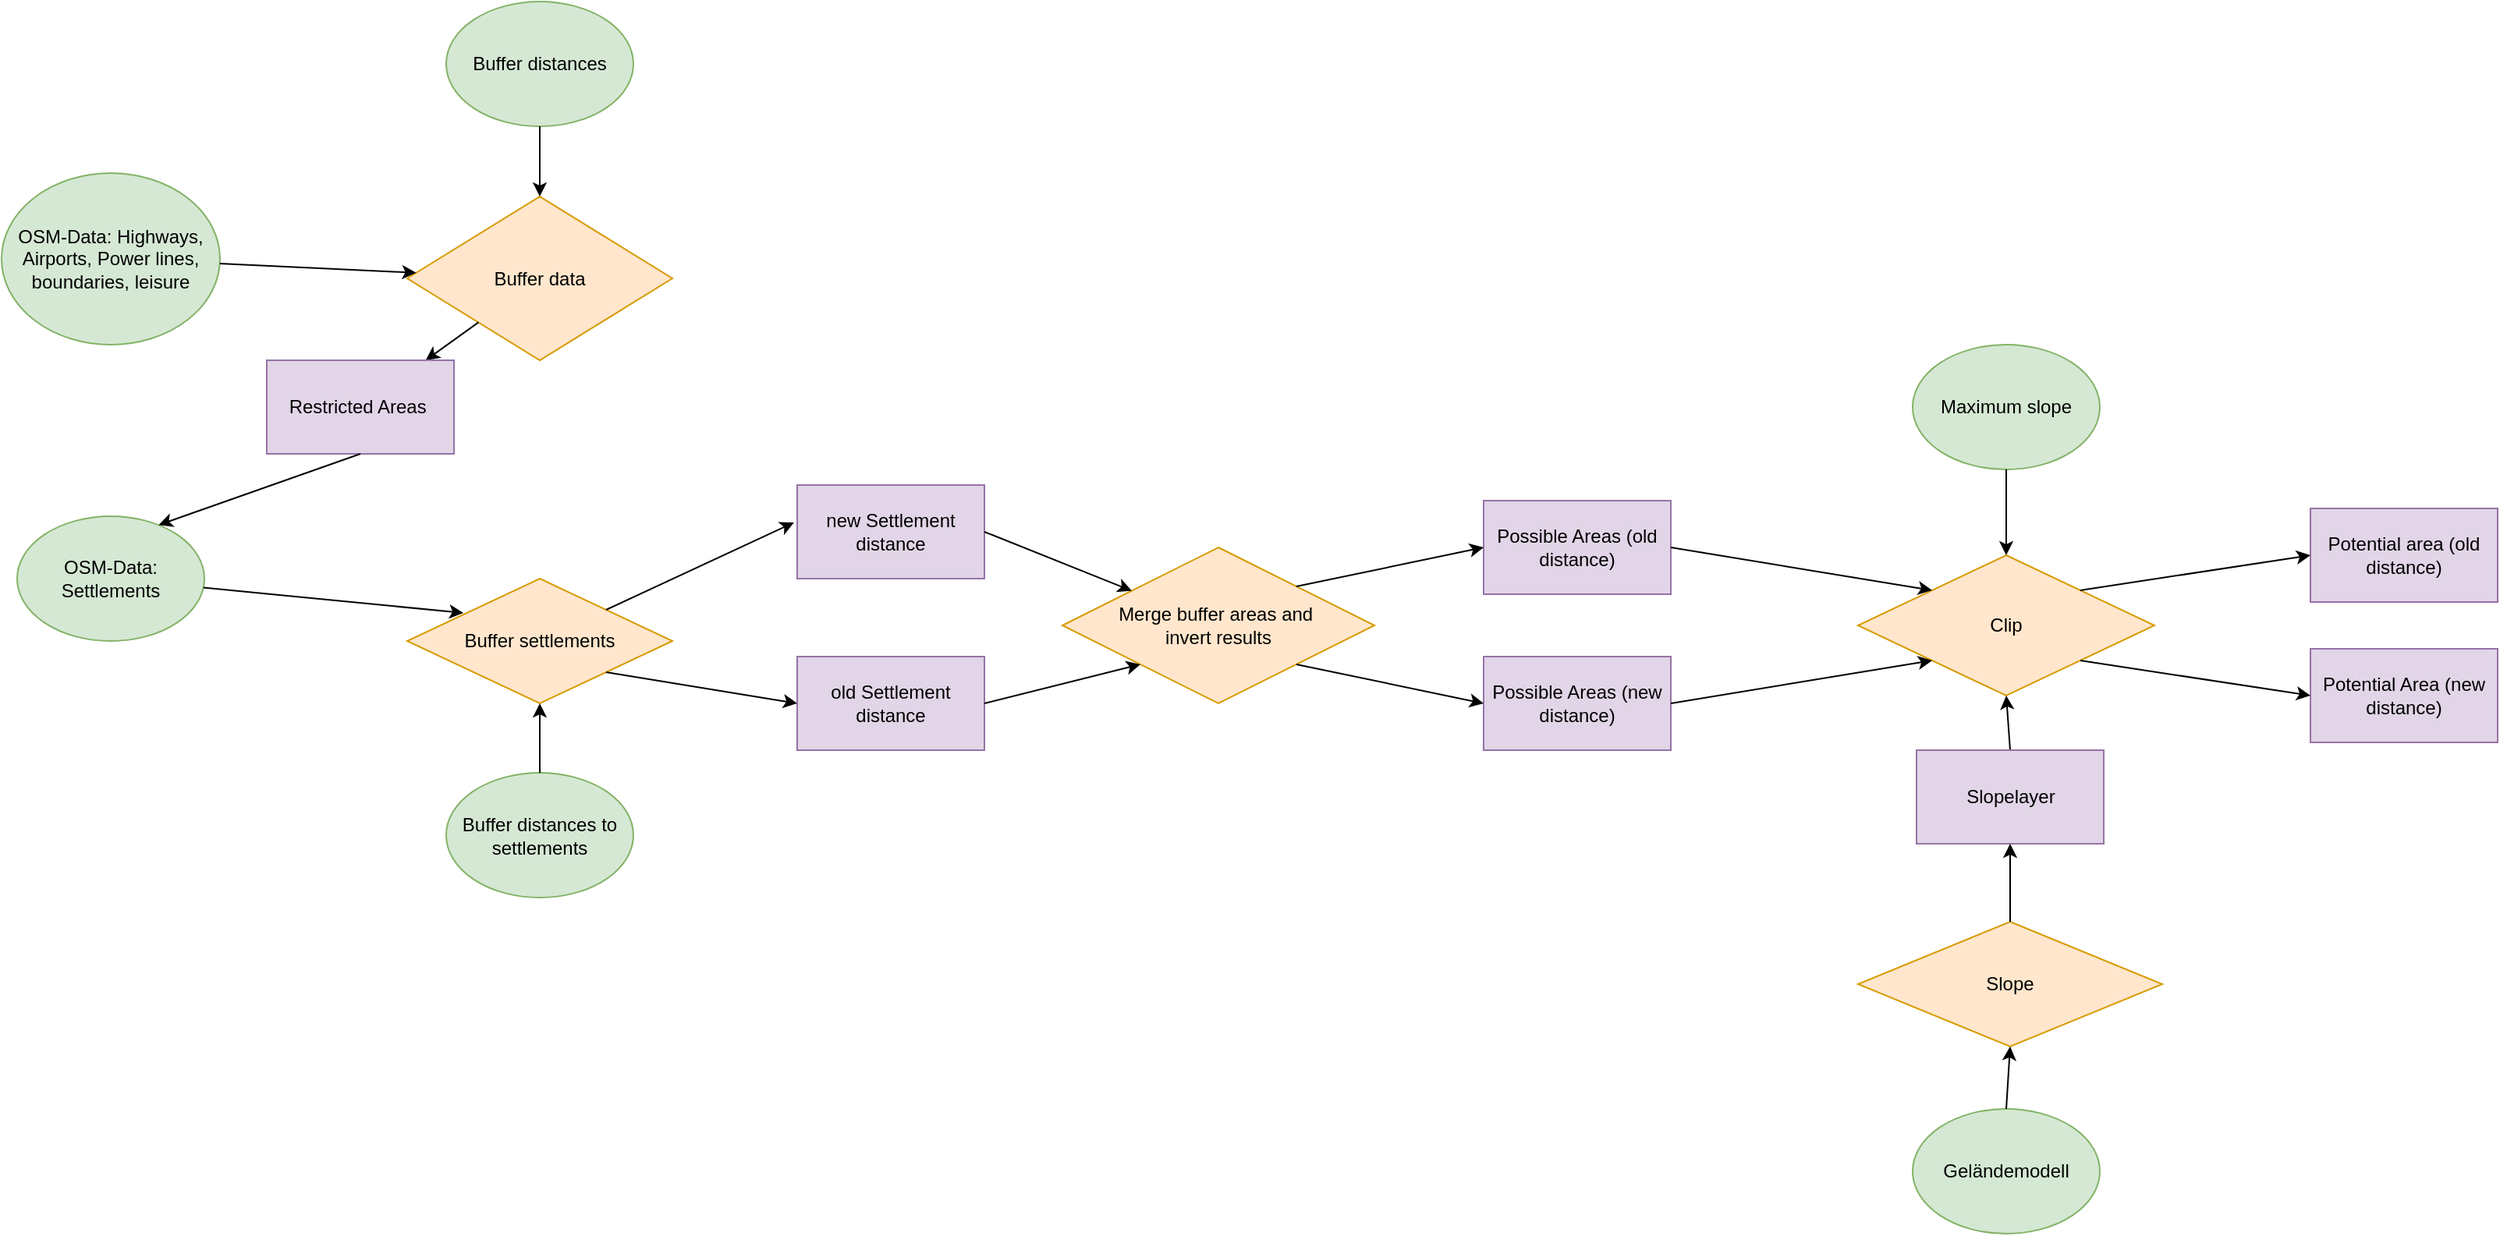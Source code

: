 <mxfile type="device" version="12.3.9" pages="1"><diagram id="vU-wdXwZf3un0JegRpNA" name="Page-1"><mxGraphModel grid="1" dx="1021" dy="565" gridSize="10" guides="1" tooltips="1" connect="1" arrows="1" fold="1" page="1" pageScale="1" pageWidth="827" pageHeight="1169" math="0" shadow="0"><root><mxCell id="0"/><mxCell id="1" parent="0"/><mxCell id="dwNimlDzj8qsEboErn55-1" value="Geländemodell" parent="1" style="ellipse;whiteSpace=wrap;html=1;fillColor=#d5e8d4;strokeColor=#82b366;" vertex="1"><mxGeometry as="geometry" x="1235" y="720" width="120" height="80"/></mxCell><mxCell id="dwNimlDzj8qsEboErn55-2" value="OSM-Data: Highways, Airports, Power lines, boundaries, leisure" parent="1" style="ellipse;whiteSpace=wrap;html=1;fillColor=#d5e8d4;strokeColor=#82b366;" vertex="1"><mxGeometry as="geometry" x="10" y="120" width="140" height="110"/></mxCell><mxCell id="dwNimlDzj8qsEboErn55-3" value="OSM-Data: Settlements" parent="1" style="ellipse;whiteSpace=wrap;html=1;fillColor=#d5e8d4;strokeColor=#82b366;" vertex="1"><mxGeometry as="geometry" x="20" y="340" width="120" height="80"/></mxCell><mxCell id="dwNimlDzj8qsEboErn55-4" value="Buffer distances" parent="1" style="ellipse;whiteSpace=wrap;html=1;fillColor=#d5e8d4;strokeColor=#82b366;" vertex="1"><mxGeometry as="geometry" x="295" y="10" width="120" height="80"/></mxCell><mxCell id="dwNimlDzj8qsEboErn55-6" value="Buffer data" parent="1" style="rhombus;whiteSpace=wrap;html=1;fillColor=#ffe6cc;strokeColor=#d79b00;" vertex="1"><mxGeometry as="geometry" x="270" y="135" width="170" height="105"/></mxCell><mxCell id="dwNimlDzj8qsEboErn55-7" value="" parent="1" style="endArrow=classic;html=1;" edge="1" source="dwNimlDzj8qsEboErn55-2" target="dwNimlDzj8qsEboErn55-6"><mxGeometry as="geometry" width="50" height="50" relative="1"><mxPoint as="sourcePoint" x="10" y="500"/><mxPoint as="targetPoint" x="60" y="450"/></mxGeometry></mxCell><mxCell id="dwNimlDzj8qsEboErn55-8" value="" parent="1" style="endArrow=classic;html=1;" edge="1" source="dwNimlDzj8qsEboErn55-4" target="dwNimlDzj8qsEboErn55-6"><mxGeometry as="geometry" width="50" height="50" relative="1"><mxPoint as="sourcePoint" x="10" y="500"/><mxPoint as="targetPoint" x="60" y="450"/></mxGeometry></mxCell><mxCell id="dwNimlDzj8qsEboErn55-9" value="Buffer distances to settlements" parent="1" style="ellipse;whiteSpace=wrap;html=1;fillColor=#d5e8d4;strokeColor=#82b366;" vertex="1"><mxGeometry as="geometry" x="295" y="504.5" width="120" height="80"/></mxCell><mxCell id="dwNimlDzj8qsEboErn55-10" value="Buffer settlements" parent="1" style="rhombus;whiteSpace=wrap;html=1;fillColor=#ffe6cc;strokeColor=#d79b00;" vertex="1"><mxGeometry as="geometry" x="270" y="380" width="170" height="80"/></mxCell><mxCell id="dwNimlDzj8qsEboErn55-11" value="" parent="1" style="endArrow=classic;html=1;entryX=0.212;entryY=0.275;entryDx=0;entryDy=0;entryPerimeter=0;" edge="1" source="dwNimlDzj8qsEboErn55-3" target="dwNimlDzj8qsEboErn55-10"><mxGeometry as="geometry" width="50" height="50" relative="1"><mxPoint as="sourcePoint" x="10" y="580"/><mxPoint as="targetPoint" x="60" y="530"/></mxGeometry></mxCell><mxCell id="dwNimlDzj8qsEboErn55-12" value="" parent="1" style="endArrow=classic;html=1;entryX=0.5;entryY=1;entryDx=0;entryDy=0;" edge="1" source="dwNimlDzj8qsEboErn55-9" target="dwNimlDzj8qsEboErn55-10"><mxGeometry as="geometry" width="50" height="50" relative="1"><mxPoint as="sourcePoint" x="10" y="580"/><mxPoint as="targetPoint" x="270" y="420"/></mxGeometry></mxCell><mxCell id="dwNimlDzj8qsEboErn55-13" value="Merge buffer areas and&amp;nbsp;&lt;br&gt;invert results" parent="1" style="rhombus;whiteSpace=wrap;html=1;fillColor=#ffe6cc;strokeColor=#d79b00;" vertex="1"><mxGeometry as="geometry" x="690" y="360" width="200" height="100"/></mxCell><mxCell id="dwNimlDzj8qsEboErn55-14" value="" parent="1" style="endArrow=classic;html=1;" edge="1" source="dwNimlDzj8qsEboErn55-6" target="dwNimlDzj8qsEboErn55-18"><mxGeometry as="geometry" width="50" height="50" relative="1"><mxPoint as="sourcePoint" x="10" y="580"/><mxPoint as="targetPoint" x="60" y="530"/></mxGeometry></mxCell><mxCell id="dwNimlDzj8qsEboErn55-15" value="" parent="1" style="endArrow=classic;html=1;exitX=1;exitY=0;exitDx=0;exitDy=0;entryX=-0.017;entryY=0.4;entryDx=0;entryDy=0;entryPerimeter=0;" edge="1" source="dwNimlDzj8qsEboErn55-10" target="dwNimlDzj8qsEboErn55-19"><mxGeometry as="geometry" width="50" height="50" relative="1"><mxPoint as="sourcePoint" x="10" y="580"/><mxPoint as="targetPoint" x="60" y="530"/></mxGeometry></mxCell><mxCell id="dwNimlDzj8qsEboErn55-18" value="Restricted Areas&amp;nbsp;" parent="1" style="rounded=0;whiteSpace=wrap;html=1;fillColor=#e1d5e7;strokeColor=#9673a6;" vertex="1"><mxGeometry as="geometry" x="180" y="240" width="120" height="60"/></mxCell><mxCell id="dwNimlDzj8qsEboErn55-19" value="new Settlement distance" parent="1" style="rounded=0;whiteSpace=wrap;html=1;fillColor=#e1d5e7;strokeColor=#9673a6;" vertex="1"><mxGeometry as="geometry" x="520" y="320" width="120" height="60"/></mxCell><mxCell id="dwNimlDzj8qsEboErn55-20" value="old Settlement distance" parent="1" style="rounded=0;whiteSpace=wrap;html=1;fillColor=#e1d5e7;strokeColor=#9673a6;" vertex="1"><mxGeometry as="geometry" x="520" y="430" width="120" height="60"/></mxCell><mxCell id="dwNimlDzj8qsEboErn55-21" value="" parent="1" style="endArrow=classic;html=1;entryX=0;entryY=0.5;entryDx=0;entryDy=0;exitX=1;exitY=1;exitDx=0;exitDy=0;" edge="1" source="dwNimlDzj8qsEboErn55-10" target="dwNimlDzj8qsEboErn55-20"><mxGeometry as="geometry" width="50" height="50" relative="1"><mxPoint as="sourcePoint" x="10" y="580"/><mxPoint as="targetPoint" x="60" y="530"/></mxGeometry></mxCell><mxCell id="dwNimlDzj8qsEboErn55-22" value="" parent="1" style="endArrow=classic;html=1;entryX=0.756;entryY=0.07;entryDx=0;entryDy=0;exitX=0.5;exitY=1;exitDx=0;exitDy=0;entryPerimeter=0;" edge="1" source="dwNimlDzj8qsEboErn55-18" target="dwNimlDzj8qsEboErn55-3"><mxGeometry as="geometry" width="50" height="50" relative="1"><mxPoint as="sourcePoint" x="10" y="580"/><mxPoint as="targetPoint" x="60" y="530"/></mxGeometry></mxCell><mxCell id="dwNimlDzj8qsEboErn55-23" value="" parent="1" style="endArrow=classic;html=1;exitX=1;exitY=0.5;exitDx=0;exitDy=0;" edge="1" source="dwNimlDzj8qsEboErn55-19" target="dwNimlDzj8qsEboErn55-13"><mxGeometry as="geometry" width="50" height="50" relative="1"><mxPoint as="sourcePoint" x="10" y="580"/><mxPoint as="targetPoint" x="60" y="530"/></mxGeometry></mxCell><mxCell id="dwNimlDzj8qsEboErn55-25" value="" parent="1" style="endArrow=classic;html=1;exitX=1;exitY=0.5;exitDx=0;exitDy=0;entryX=0;entryY=1;entryDx=0;entryDy=0;" edge="1" source="dwNimlDzj8qsEboErn55-20" target="dwNimlDzj8qsEboErn55-13"><mxGeometry as="geometry" width="50" height="50" relative="1"><mxPoint as="sourcePoint" x="10" y="580"/><mxPoint as="targetPoint" x="60" y="530"/></mxGeometry></mxCell><mxCell id="dwNimlDzj8qsEboErn55-26" value="Possible Areas (old distance)" parent="1" style="rounded=0;whiteSpace=wrap;html=1;fillColor=#e1d5e7;strokeColor=#9673a6;" vertex="1"><mxGeometry as="geometry" x="960" y="330" width="120" height="60"/></mxCell><mxCell id="dwNimlDzj8qsEboErn55-27" value="Possible Areas (new distance)" parent="1" style="rounded=0;whiteSpace=wrap;html=1;fillColor=#e1d5e7;strokeColor=#9673a6;" vertex="1"><mxGeometry as="geometry" x="960" y="430" width="120" height="60"/></mxCell><mxCell id="dwNimlDzj8qsEboErn55-28" value="" parent="1" style="endArrow=classic;html=1;entryX=0;entryY=0.5;entryDx=0;entryDy=0;exitX=1;exitY=1;exitDx=0;exitDy=0;" edge="1" source="dwNimlDzj8qsEboErn55-13" target="dwNimlDzj8qsEboErn55-27"><mxGeometry as="geometry" width="50" height="50" relative="1"><mxPoint as="sourcePoint" x="540" y="790"/><mxPoint as="targetPoint" x="590" y="740"/></mxGeometry></mxCell><mxCell id="dwNimlDzj8qsEboErn55-29" value="" parent="1" style="endArrow=classic;html=1;entryX=0;entryY=0.5;entryDx=0;entryDy=0;exitX=1;exitY=0;exitDx=0;exitDy=0;" edge="1" source="dwNimlDzj8qsEboErn55-13" target="dwNimlDzj8qsEboErn55-26"><mxGeometry as="geometry" width="50" height="50" relative="1"><mxPoint as="sourcePoint" x="540" y="790"/><mxPoint as="targetPoint" x="590" y="740"/></mxGeometry></mxCell><mxCell id="dwNimlDzj8qsEboErn55-30" value="Clip" parent="1" style="rhombus;whiteSpace=wrap;html=1;fillColor=#ffe6cc;strokeColor=#d79b00;" vertex="1"><mxGeometry as="geometry" x="1200" y="365" width="190" height="90"/></mxCell><mxCell id="dwNimlDzj8qsEboErn55-31" value="" parent="1" style="endArrow=classic;html=1;entryX=0;entryY=0;entryDx=0;entryDy=0;exitX=1;exitY=0.5;exitDx=0;exitDy=0;" edge="1" source="dwNimlDzj8qsEboErn55-26" target="dwNimlDzj8qsEboErn55-30"><mxGeometry as="geometry" width="50" height="50" relative="1"><mxPoint as="sourcePoint" x="540" y="790"/><mxPoint as="targetPoint" x="590" y="740"/></mxGeometry></mxCell><mxCell id="dwNimlDzj8qsEboErn55-32" value="" parent="1" style="endArrow=classic;html=1;exitX=1;exitY=0.5;exitDx=0;exitDy=0;entryX=0;entryY=1;entryDx=0;entryDy=0;" edge="1" source="dwNimlDzj8qsEboErn55-27" target="dwNimlDzj8qsEboErn55-30"><mxGeometry as="geometry" width="50" height="50" relative="1"><mxPoint as="sourcePoint" x="540" y="790"/><mxPoint as="targetPoint" x="590" y="740"/></mxGeometry></mxCell><mxCell id="dwNimlDzj8qsEboErn55-33" value="" parent="1" style="endArrow=classic;html=1;exitX=0.5;exitY=0;exitDx=0;exitDy=0;entryX=0.5;entryY=1;entryDx=0;entryDy=0;" edge="1" source="dwNimlDzj8qsEboErn55-42" target="dwNimlDzj8qsEboErn55-30"><mxGeometry as="geometry" width="50" height="50" relative="1"><mxPoint as="sourcePoint" x="620" y="680"/><mxPoint as="targetPoint" x="670" y="630"/></mxGeometry></mxCell><mxCell id="dwNimlDzj8qsEboErn55-34" value="Maximum slope" parent="1" style="ellipse;whiteSpace=wrap;html=1;fillColor=#d5e8d4;strokeColor=#82b366;" vertex="1"><mxGeometry as="geometry" x="1235" y="230" width="120" height="80"/></mxCell><mxCell id="dwNimlDzj8qsEboErn55-35" value="" parent="1" style="endArrow=classic;html=1;entryX=0.5;entryY=0;entryDx=0;entryDy=0;exitX=0.5;exitY=1;exitDx=0;exitDy=0;" edge="1" source="dwNimlDzj8qsEboErn55-34" target="dwNimlDzj8qsEboErn55-30"><mxGeometry as="geometry" width="50" height="50" relative="1"><mxPoint as="sourcePoint" x="620" y="680"/><mxPoint as="targetPoint" x="670" y="630"/></mxGeometry></mxCell><mxCell id="dwNimlDzj8qsEboErn55-36" value="Potential area (old distance)" parent="1" style="rounded=0;whiteSpace=wrap;html=1;fillColor=#e1d5e7;strokeColor=#9673a6;" vertex="1"><mxGeometry as="geometry" x="1490" y="335" width="120" height="60"/></mxCell><mxCell id="dwNimlDzj8qsEboErn55-37" value="Potential Area (new distance)" parent="1" style="rounded=0;whiteSpace=wrap;html=1;fillColor=#e1d5e7;strokeColor=#9673a6;" vertex="1"><mxGeometry as="geometry" x="1490" y="425" width="120" height="60"/></mxCell><mxCell id="dwNimlDzj8qsEboErn55-38" value="" parent="1" style="endArrow=classic;html=1;entryX=0;entryY=0.5;entryDx=0;entryDy=0;exitX=1;exitY=1;exitDx=0;exitDy=0;" edge="1" source="dwNimlDzj8qsEboErn55-30" target="dwNimlDzj8qsEboErn55-37"><mxGeometry as="geometry" width="50" height="50" relative="1"><mxPoint as="sourcePoint" x="920" y="680"/><mxPoint as="targetPoint" x="970" y="630"/></mxGeometry></mxCell><mxCell id="dwNimlDzj8qsEboErn55-39" value="" parent="1" style="endArrow=classic;html=1;entryX=0;entryY=0.5;entryDx=0;entryDy=0;exitX=1;exitY=0;exitDx=0;exitDy=0;" edge="1" source="dwNimlDzj8qsEboErn55-30" target="dwNimlDzj8qsEboErn55-36"><mxGeometry as="geometry" width="50" height="50" relative="1"><mxPoint as="sourcePoint" x="920" y="680"/><mxPoint as="targetPoint" x="970" y="630"/></mxGeometry></mxCell><mxCell id="dwNimlDzj8qsEboErn55-40" value="Slope" parent="1" style="rhombus;whiteSpace=wrap;html=1;fillColor=#ffe6cc;strokeColor=#d79b00;" vertex="1"><mxGeometry as="geometry" x="1200" y="600" width="195" height="80"/></mxCell><mxCell id="dwNimlDzj8qsEboErn55-41" value="" parent="1" style="endArrow=classic;html=1;exitX=0.5;exitY=0;exitDx=0;exitDy=0;entryX=0.5;entryY=1;entryDx=0;entryDy=0;" edge="1" source="dwNimlDzj8qsEboErn55-1" target="dwNimlDzj8qsEboErn55-40"><mxGeometry as="geometry" width="50" height="50" relative="1"><mxPoint as="sourcePoint" x="1295" y="720"/><mxPoint as="targetPoint" x="1295" y="455"/></mxGeometry></mxCell><mxCell id="dwNimlDzj8qsEboErn55-42" value="Slopelayer" parent="1" style="rounded=0;whiteSpace=wrap;html=1;fillColor=#e1d5e7;strokeColor=#9673a6;" vertex="1"><mxGeometry as="geometry" x="1237.5" y="490" width="120" height="60"/></mxCell><mxCell id="dwNimlDzj8qsEboErn55-43" value="" parent="1" style="endArrow=classic;html=1;exitX=0.5;exitY=0;exitDx=0;exitDy=0;entryX=0.5;entryY=1;entryDx=0;entryDy=0;" edge="1" source="dwNimlDzj8qsEboErn55-40" target="dwNimlDzj8qsEboErn55-42"><mxGeometry as="geometry" width="50" height="50" relative="1"><mxPoint as="sourcePoint" x="1297.5" y="600"/><mxPoint as="targetPoint" x="1295" y="455"/></mxGeometry></mxCell></root></mxGraphModel></diagram></mxfile>